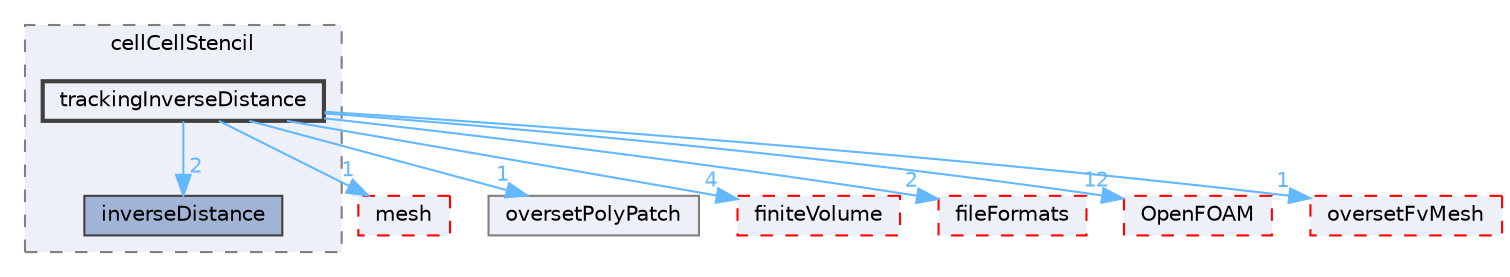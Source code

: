 digraph "src/overset/cellCellStencil/trackingInverseDistance"
{
 // LATEX_PDF_SIZE
  bgcolor="transparent";
  edge [fontname=Helvetica,fontsize=10,labelfontname=Helvetica,labelfontsize=10];
  node [fontname=Helvetica,fontsize=10,shape=box,height=0.2,width=0.4];
  compound=true
  subgraph clusterdir_c8b95e09d21a64825888613c18fe4ff2 {
    graph [ bgcolor="#edf0f7", pencolor="grey50", label="cellCellStencil", fontname=Helvetica,fontsize=10 style="filled,dashed", URL="dir_c8b95e09d21a64825888613c18fe4ff2.html",tooltip=""]
  dir_1a447554e7d8c9be55218d3714763244 [label="inverseDistance", fillcolor="#a2b4d6", color="grey25", style="filled", URL="dir_1a447554e7d8c9be55218d3714763244.html",tooltip=""];
  dir_f7964e198779c9a54651cf0419989bf5 [label="trackingInverseDistance", fillcolor="#edf0f7", color="grey25", style="filled,bold", URL="dir_f7964e198779c9a54651cf0419989bf5.html",tooltip=""];
  }
  dir_7be0d8c199b9408ae01f5d77515b8def [label="mesh", fillcolor="#edf0f7", color="red", style="filled,dashed", URL="dir_7be0d8c199b9408ae01f5d77515b8def.html",tooltip=""];
  dir_8cbf50248437c6cbef5e7db625f6cd01 [label="oversetPolyPatch", fillcolor="#edf0f7", color="grey50", style="filled", URL="dir_8cbf50248437c6cbef5e7db625f6cd01.html",tooltip=""];
  dir_9bd15774b555cf7259a6fa18f99fe99b [label="finiteVolume", fillcolor="#edf0f7", color="red", style="filled,dashed", URL="dir_9bd15774b555cf7259a6fa18f99fe99b.html",tooltip=""];
  dir_b05602f37bb521a7142c0a3e200b5f35 [label="fileFormats", fillcolor="#edf0f7", color="red", style="filled,dashed", URL="dir_b05602f37bb521a7142c0a3e200b5f35.html",tooltip=""];
  dir_c5473ff19b20e6ec4dfe5c310b3778a8 [label="OpenFOAM", fillcolor="#edf0f7", color="red", style="filled,dashed", URL="dir_c5473ff19b20e6ec4dfe5c310b3778a8.html",tooltip=""];
  dir_e269dd38301bd468c0a3829ed627b350 [label="oversetFvMesh", fillcolor="#edf0f7", color="red", style="filled,dashed", URL="dir_e269dd38301bd468c0a3829ed627b350.html",tooltip=""];
  dir_f7964e198779c9a54651cf0419989bf5->dir_1a447554e7d8c9be55218d3714763244 [headlabel="2", labeldistance=1.5 headhref="dir_004087_001954.html" href="dir_004087_001954.html" color="steelblue1" fontcolor="steelblue1"];
  dir_f7964e198779c9a54651cf0419989bf5->dir_7be0d8c199b9408ae01f5d77515b8def [headlabel="1", labeldistance=1.5 headhref="dir_004087_002359.html" href="dir_004087_002359.html" color="steelblue1" fontcolor="steelblue1"];
  dir_f7964e198779c9a54651cf0419989bf5->dir_8cbf50248437c6cbef5e7db625f6cd01 [headlabel="1", labeldistance=1.5 headhref="dir_004087_002761.html" href="dir_004087_002761.html" color="steelblue1" fontcolor="steelblue1"];
  dir_f7964e198779c9a54651cf0419989bf5->dir_9bd15774b555cf7259a6fa18f99fe99b [headlabel="4", labeldistance=1.5 headhref="dir_004087_001387.html" href="dir_004087_001387.html" color="steelblue1" fontcolor="steelblue1"];
  dir_f7964e198779c9a54651cf0419989bf5->dir_b05602f37bb521a7142c0a3e200b5f35 [headlabel="2", labeldistance=1.5 headhref="dir_004087_001353.html" href="dir_004087_001353.html" color="steelblue1" fontcolor="steelblue1"];
  dir_f7964e198779c9a54651cf0419989bf5->dir_c5473ff19b20e6ec4dfe5c310b3778a8 [headlabel="12", labeldistance=1.5 headhref="dir_004087_002695.html" href="dir_004087_002695.html" color="steelblue1" fontcolor="steelblue1"];
  dir_f7964e198779c9a54651cf0419989bf5->dir_e269dd38301bd468c0a3829ed627b350 [headlabel="1", labeldistance=1.5 headhref="dir_004087_002755.html" href="dir_004087_002755.html" color="steelblue1" fontcolor="steelblue1"];
}
